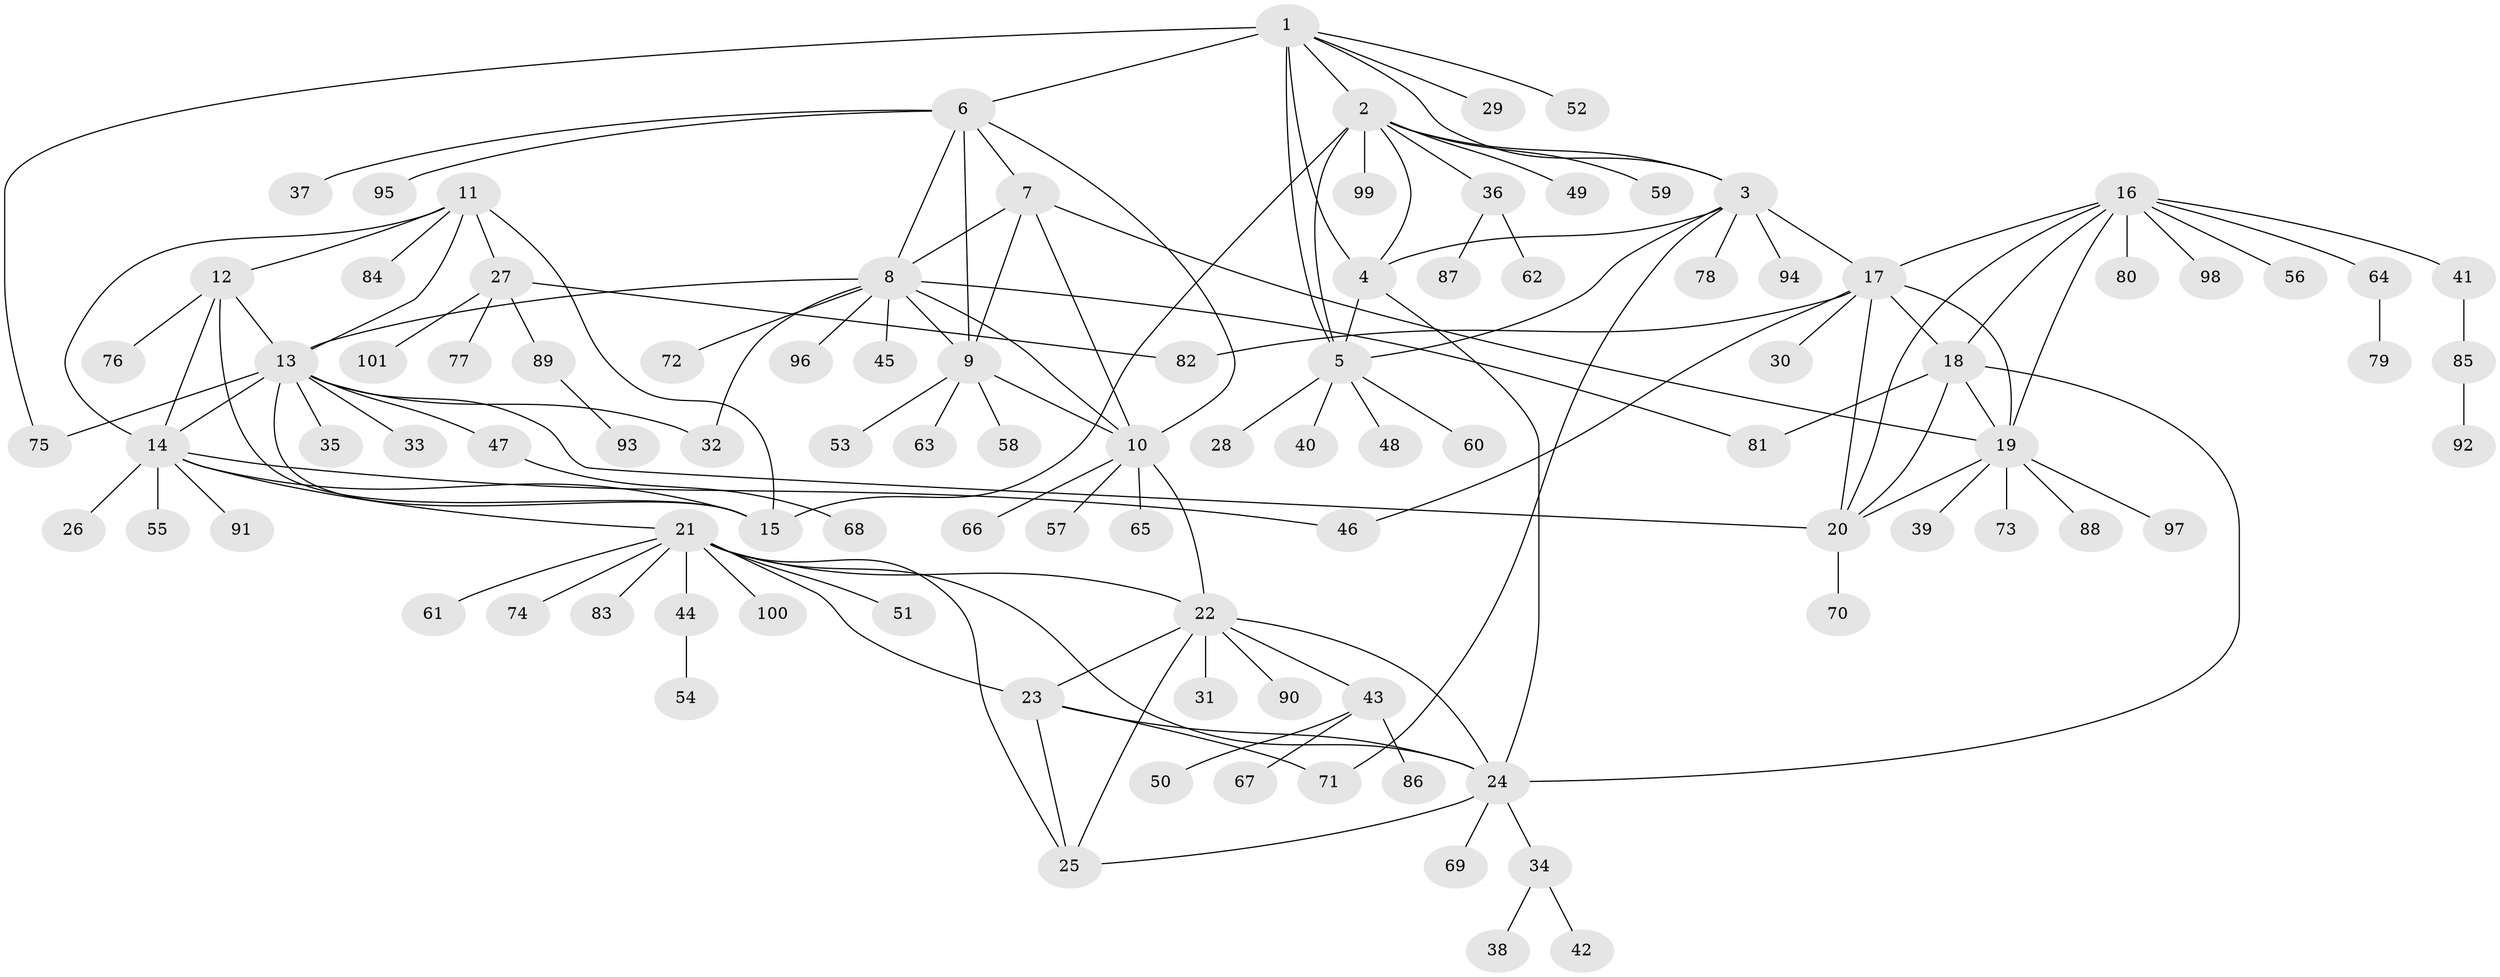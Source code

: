 // coarse degree distribution, {10: 0.01282051282051282, 8: 0.07692307692307693, 7: 0.038461538461538464, 5: 0.02564102564102564, 6: 0.01282051282051282, 11: 0.01282051282051282, 3: 0.038461538461538464, 4: 0.02564102564102564, 9: 0.02564102564102564, 1: 0.6794871794871795, 2: 0.05128205128205128}
// Generated by graph-tools (version 1.1) at 2025/52/02/27/25 19:52:20]
// undirected, 101 vertices, 142 edges
graph export_dot {
graph [start="1"]
  node [color=gray90,style=filled];
  1;
  2;
  3;
  4;
  5;
  6;
  7;
  8;
  9;
  10;
  11;
  12;
  13;
  14;
  15;
  16;
  17;
  18;
  19;
  20;
  21;
  22;
  23;
  24;
  25;
  26;
  27;
  28;
  29;
  30;
  31;
  32;
  33;
  34;
  35;
  36;
  37;
  38;
  39;
  40;
  41;
  42;
  43;
  44;
  45;
  46;
  47;
  48;
  49;
  50;
  51;
  52;
  53;
  54;
  55;
  56;
  57;
  58;
  59;
  60;
  61;
  62;
  63;
  64;
  65;
  66;
  67;
  68;
  69;
  70;
  71;
  72;
  73;
  74;
  75;
  76;
  77;
  78;
  79;
  80;
  81;
  82;
  83;
  84;
  85;
  86;
  87;
  88;
  89;
  90;
  91;
  92;
  93;
  94;
  95;
  96;
  97;
  98;
  99;
  100;
  101;
  1 -- 2;
  1 -- 3;
  1 -- 4;
  1 -- 5;
  1 -- 6;
  1 -- 29;
  1 -- 52;
  1 -- 75;
  2 -- 3;
  2 -- 4;
  2 -- 5;
  2 -- 15;
  2 -- 36;
  2 -- 49;
  2 -- 59;
  2 -- 99;
  3 -- 4;
  3 -- 5;
  3 -- 17;
  3 -- 71;
  3 -- 78;
  3 -- 94;
  4 -- 5;
  4 -- 24;
  5 -- 28;
  5 -- 40;
  5 -- 48;
  5 -- 60;
  6 -- 7;
  6 -- 8;
  6 -- 9;
  6 -- 10;
  6 -- 37;
  6 -- 95;
  7 -- 8;
  7 -- 9;
  7 -- 10;
  7 -- 19;
  8 -- 9;
  8 -- 10;
  8 -- 13;
  8 -- 32;
  8 -- 45;
  8 -- 72;
  8 -- 81;
  8 -- 96;
  9 -- 10;
  9 -- 53;
  9 -- 58;
  9 -- 63;
  10 -- 22;
  10 -- 57;
  10 -- 65;
  10 -- 66;
  11 -- 12;
  11 -- 13;
  11 -- 14;
  11 -- 15;
  11 -- 27;
  11 -- 84;
  12 -- 13;
  12 -- 14;
  12 -- 15;
  12 -- 76;
  13 -- 14;
  13 -- 15;
  13 -- 20;
  13 -- 32;
  13 -- 33;
  13 -- 35;
  13 -- 47;
  13 -- 75;
  14 -- 15;
  14 -- 21;
  14 -- 26;
  14 -- 46;
  14 -- 55;
  14 -- 91;
  16 -- 17;
  16 -- 18;
  16 -- 19;
  16 -- 20;
  16 -- 41;
  16 -- 56;
  16 -- 64;
  16 -- 80;
  16 -- 98;
  17 -- 18;
  17 -- 19;
  17 -- 20;
  17 -- 30;
  17 -- 46;
  17 -- 82;
  18 -- 19;
  18 -- 20;
  18 -- 24;
  18 -- 81;
  19 -- 20;
  19 -- 39;
  19 -- 73;
  19 -- 88;
  19 -- 97;
  20 -- 70;
  21 -- 22;
  21 -- 23;
  21 -- 24;
  21 -- 25;
  21 -- 44;
  21 -- 51;
  21 -- 61;
  21 -- 74;
  21 -- 83;
  21 -- 100;
  22 -- 23;
  22 -- 24;
  22 -- 25;
  22 -- 31;
  22 -- 43;
  22 -- 90;
  23 -- 24;
  23 -- 25;
  23 -- 71;
  24 -- 25;
  24 -- 34;
  24 -- 69;
  27 -- 77;
  27 -- 82;
  27 -- 89;
  27 -- 101;
  34 -- 38;
  34 -- 42;
  36 -- 62;
  36 -- 87;
  41 -- 85;
  43 -- 50;
  43 -- 67;
  43 -- 86;
  44 -- 54;
  47 -- 68;
  64 -- 79;
  85 -- 92;
  89 -- 93;
}
